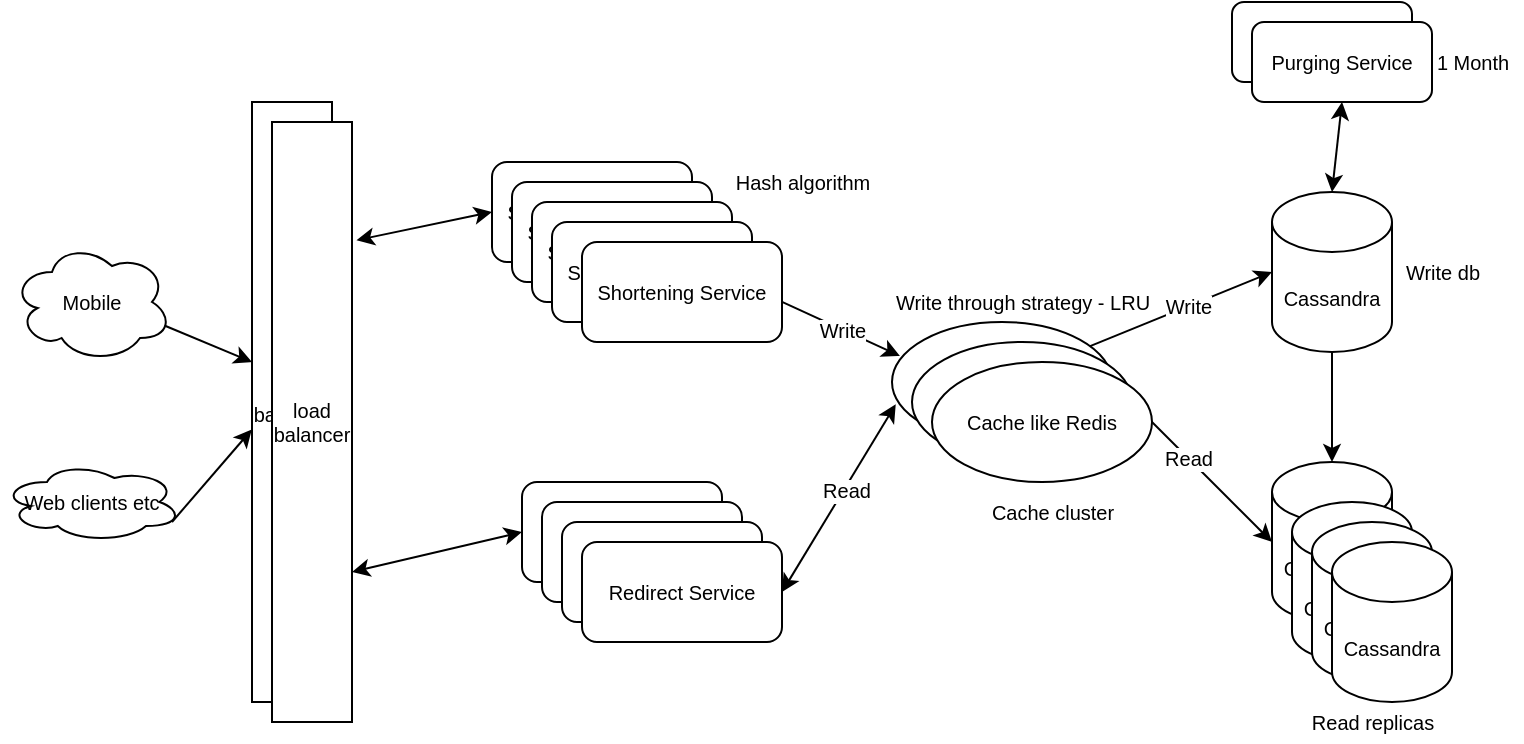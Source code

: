 <mxfile version="15.9.3" type="github">
  <diagram id="C5RBs43oDa-KdzZeNtuy" name="Page-1">
    <mxGraphModel dx="895" dy="583" grid="1" gridSize="10" guides="1" tooltips="1" connect="1" arrows="1" fold="1" page="1" pageScale="1" pageWidth="827" pageHeight="1169" math="0" shadow="0">
      <root>
        <mxCell id="WIyWlLk6GJQsqaUBKTNV-0" />
        <mxCell id="WIyWlLk6GJQsqaUBKTNV-1" parent="WIyWlLk6GJQsqaUBKTNV-0" />
        <mxCell id="ySn6C3Ql4K5Sra8jGcaf-0" value="&lt;font style=&quot;font-size: 10px&quot;&gt;Web clients etc&lt;/font&gt;" style="ellipse;shape=cloud;whiteSpace=wrap;html=1;" parent="WIyWlLk6GJQsqaUBKTNV-1" vertex="1">
          <mxGeometry x="5" y="240" width="90" height="40" as="geometry" />
        </mxCell>
        <mxCell id="ySn6C3Ql4K5Sra8jGcaf-1" value="&lt;font style=&quot;font-size: 10px&quot;&gt;Mobile&lt;/font&gt;" style="ellipse;shape=cloud;whiteSpace=wrap;html=1;" parent="WIyWlLk6GJQsqaUBKTNV-1" vertex="1">
          <mxGeometry x="10" y="130" width="80" height="60" as="geometry" />
        </mxCell>
        <mxCell id="ySn6C3Ql4K5Sra8jGcaf-4" value="load balancer" style="rounded=0;whiteSpace=wrap;html=1;fontSize=10;" parent="WIyWlLk6GJQsqaUBKTNV-1" vertex="1">
          <mxGeometry x="130" y="60" width="40" height="300" as="geometry" />
        </mxCell>
        <mxCell id="ySn6C3Ql4K5Sra8jGcaf-5" value="" style="endArrow=classic;html=1;rounded=0;fontSize=10;exitX=0.96;exitY=0.7;exitDx=0;exitDy=0;exitPerimeter=0;" parent="WIyWlLk6GJQsqaUBKTNV-1" source="ySn6C3Ql4K5Sra8jGcaf-1" edge="1">
          <mxGeometry width="50" height="50" relative="1" as="geometry">
            <mxPoint x="90" y="130" as="sourcePoint" />
            <mxPoint x="130" y="190" as="targetPoint" />
          </mxGeometry>
        </mxCell>
        <mxCell id="ySn6C3Ql4K5Sra8jGcaf-6" value="" style="endArrow=classic;html=1;rounded=0;fontSize=10;entryX=-0.003;entryY=0.546;entryDx=0;entryDy=0;entryPerimeter=0;" parent="WIyWlLk6GJQsqaUBKTNV-1" target="ySn6C3Ql4K5Sra8jGcaf-4" edge="1">
          <mxGeometry width="50" height="50" relative="1" as="geometry">
            <mxPoint x="90" y="270" as="sourcePoint" />
            <mxPoint x="140" y="220" as="targetPoint" />
          </mxGeometry>
        </mxCell>
        <mxCell id="ySn6C3Ql4K5Sra8jGcaf-7" value="Shortening Service" style="rounded=1;whiteSpace=wrap;html=1;fontSize=10;" parent="WIyWlLk6GJQsqaUBKTNV-1" vertex="1">
          <mxGeometry x="250" y="90" width="100" height="50" as="geometry" />
        </mxCell>
        <mxCell id="ySn6C3Ql4K5Sra8jGcaf-8" value="Shortening Service" style="rounded=1;whiteSpace=wrap;html=1;fontSize=10;" parent="WIyWlLk6GJQsqaUBKTNV-1" vertex="1">
          <mxGeometry x="260" y="100" width="100" height="50" as="geometry" />
        </mxCell>
        <mxCell id="ySn6C3Ql4K5Sra8jGcaf-9" value="Shortening Service" style="rounded=1;whiteSpace=wrap;html=1;fontSize=10;" parent="WIyWlLk6GJQsqaUBKTNV-1" vertex="1">
          <mxGeometry x="270" y="110" width="100" height="50" as="geometry" />
        </mxCell>
        <mxCell id="ySn6C3Ql4K5Sra8jGcaf-10" value="Shortening Service" style="rounded=1;whiteSpace=wrap;html=1;fontSize=10;" parent="WIyWlLk6GJQsqaUBKTNV-1" vertex="1">
          <mxGeometry x="280" y="120" width="100" height="50" as="geometry" />
        </mxCell>
        <mxCell id="ySn6C3Ql4K5Sra8jGcaf-11" value="Cassandra" style="shape=cylinder3;whiteSpace=wrap;html=1;boundedLbl=1;backgroundOutline=1;size=15;fontSize=10;" parent="WIyWlLk6GJQsqaUBKTNV-1" vertex="1">
          <mxGeometry x="640" y="105" width="60" height="80" as="geometry" />
        </mxCell>
        <mxCell id="ySn6C3Ql4K5Sra8jGcaf-12" value="Cassandra" style="shape=cylinder3;whiteSpace=wrap;html=1;boundedLbl=1;backgroundOutline=1;size=15;fontSize=10;" parent="WIyWlLk6GJQsqaUBKTNV-1" vertex="1">
          <mxGeometry x="640" y="240" width="60" height="80" as="geometry" />
        </mxCell>
        <mxCell id="ySn6C3Ql4K5Sra8jGcaf-13" value="Cassandra" style="shape=cylinder3;whiteSpace=wrap;html=1;boundedLbl=1;backgroundOutline=1;size=15;fontSize=10;" parent="WIyWlLk6GJQsqaUBKTNV-1" vertex="1">
          <mxGeometry x="650" y="260" width="60" height="80" as="geometry" />
        </mxCell>
        <mxCell id="ySn6C3Ql4K5Sra8jGcaf-14" value="Cassandra" style="shape=cylinder3;whiteSpace=wrap;html=1;boundedLbl=1;backgroundOutline=1;size=15;fontSize=10;" parent="WIyWlLk6GJQsqaUBKTNV-1" vertex="1">
          <mxGeometry x="660" y="270" width="60" height="80" as="geometry" />
        </mxCell>
        <mxCell id="ySn6C3Ql4K5Sra8jGcaf-15" value="Cassandra" style="shape=cylinder3;whiteSpace=wrap;html=1;boundedLbl=1;backgroundOutline=1;size=15;fontSize=10;" parent="WIyWlLk6GJQsqaUBKTNV-1" vertex="1">
          <mxGeometry x="670" y="280" width="60" height="80" as="geometry" />
        </mxCell>
        <mxCell id="ySn6C3Ql4K5Sra8jGcaf-17" value="Read replicas" style="text;html=1;resizable=0;autosize=1;align=center;verticalAlign=middle;points=[];fillColor=none;strokeColor=none;rounded=0;fontSize=10;" parent="WIyWlLk6GJQsqaUBKTNV-1" vertex="1">
          <mxGeometry x="650" y="360" width="80" height="20" as="geometry" />
        </mxCell>
        <mxCell id="ySn6C3Ql4K5Sra8jGcaf-19" value="Write db" style="text;html=1;resizable=0;autosize=1;align=center;verticalAlign=middle;points=[];fillColor=none;strokeColor=none;rounded=0;fontSize=10;" parent="WIyWlLk6GJQsqaUBKTNV-1" vertex="1">
          <mxGeometry x="700" y="135" width="50" height="20" as="geometry" />
        </mxCell>
        <mxCell id="ySn6C3Ql4K5Sra8jGcaf-20" value="" style="endArrow=classic;html=1;rounded=0;fontSize=10;entryX=0.5;entryY=0;entryDx=0;entryDy=0;exitX=0.5;exitY=1;exitDx=0;exitDy=0;exitPerimeter=0;entryPerimeter=0;" parent="WIyWlLk6GJQsqaUBKTNV-1" source="ySn6C3Ql4K5Sra8jGcaf-11" target="ySn6C3Ql4K5Sra8jGcaf-12" edge="1">
          <mxGeometry width="50" height="50" relative="1" as="geometry">
            <mxPoint x="670" y="210" as="sourcePoint" />
            <mxPoint x="730" y="160" as="targetPoint" />
          </mxGeometry>
        </mxCell>
        <mxCell id="ySn6C3Ql4K5Sra8jGcaf-21" value="Cache like Redis" style="ellipse;whiteSpace=wrap;html=1;fontSize=10;" parent="WIyWlLk6GJQsqaUBKTNV-1" vertex="1">
          <mxGeometry x="450" y="170" width="110" height="60" as="geometry" />
        </mxCell>
        <mxCell id="ySn6C3Ql4K5Sra8jGcaf-22" value="Write through strategy - LRU" style="text;html=1;resizable=0;autosize=1;align=center;verticalAlign=middle;points=[];fillColor=none;strokeColor=none;rounded=0;fontSize=10;" parent="WIyWlLk6GJQsqaUBKTNV-1" vertex="1">
          <mxGeometry x="445" y="150" width="140" height="20" as="geometry" />
        </mxCell>
        <mxCell id="9i1qgNekyrofTj8gUUyd-0" value="Redirect Service" style="rounded=1;whiteSpace=wrap;html=1;fontSize=10;" vertex="1" parent="WIyWlLk6GJQsqaUBKTNV-1">
          <mxGeometry x="265" y="250" width="100" height="50" as="geometry" />
        </mxCell>
        <mxCell id="9i1qgNekyrofTj8gUUyd-1" value="Redirect Service" style="rounded=1;whiteSpace=wrap;html=1;fontSize=10;" vertex="1" parent="WIyWlLk6GJQsqaUBKTNV-1">
          <mxGeometry x="275" y="260" width="100" height="50" as="geometry" />
        </mxCell>
        <mxCell id="9i1qgNekyrofTj8gUUyd-2" value="Redirect Service" style="rounded=1;whiteSpace=wrap;html=1;fontSize=10;" vertex="1" parent="WIyWlLk6GJQsqaUBKTNV-1">
          <mxGeometry x="285" y="270" width="100" height="50" as="geometry" />
        </mxCell>
        <mxCell id="9i1qgNekyrofTj8gUUyd-3" value="Redirect Service" style="rounded=1;whiteSpace=wrap;html=1;fontSize=10;" vertex="1" parent="WIyWlLk6GJQsqaUBKTNV-1">
          <mxGeometry x="295" y="280" width="100" height="50" as="geometry" />
        </mxCell>
        <mxCell id="9i1qgNekyrofTj8gUUyd-9" value="" style="endArrow=classic;startArrow=classic;html=1;rounded=0;fontSize=10;entryX=0;entryY=0.5;entryDx=0;entryDy=0;exitX=1.056;exitY=0.197;exitDx=0;exitDy=0;exitPerimeter=0;" edge="1" parent="WIyWlLk6GJQsqaUBKTNV-1" source="9i1qgNekyrofTj8gUUyd-36" target="ySn6C3Ql4K5Sra8jGcaf-7">
          <mxGeometry width="50" height="50" relative="1" as="geometry">
            <mxPoint x="180" y="190" as="sourcePoint" />
            <mxPoint x="280" y="190" as="targetPoint" />
          </mxGeometry>
        </mxCell>
        <mxCell id="9i1qgNekyrofTj8gUUyd-10" value="" style="endArrow=classic;startArrow=classic;html=1;rounded=0;fontSize=10;exitX=1;exitY=0.75;exitDx=0;exitDy=0;entryX=0;entryY=0.5;entryDx=0;entryDy=0;" edge="1" parent="WIyWlLk6GJQsqaUBKTNV-1" source="9i1qgNekyrofTj8gUUyd-36" target="9i1qgNekyrofTj8gUUyd-0">
          <mxGeometry width="50" height="50" relative="1" as="geometry">
            <mxPoint x="170.0" y="230.0" as="sourcePoint" />
            <mxPoint x="228" y="260" as="targetPoint" />
          </mxGeometry>
        </mxCell>
        <mxCell id="9i1qgNekyrofTj8gUUyd-13" value="" style="endArrow=classic;html=1;rounded=0;fontSize=10;entryX=0;entryY=0.5;entryDx=0;entryDy=0;entryPerimeter=0;" edge="1" parent="WIyWlLk6GJQsqaUBKTNV-1" source="ySn6C3Ql4K5Sra8jGcaf-21" target="ySn6C3Ql4K5Sra8jGcaf-11">
          <mxGeometry width="50" height="50" relative="1" as="geometry">
            <mxPoint x="570" y="180" as="sourcePoint" />
            <mxPoint x="570" y="210" as="targetPoint" />
          </mxGeometry>
        </mxCell>
        <mxCell id="9i1qgNekyrofTj8gUUyd-14" value="Write" style="edgeLabel;html=1;align=center;verticalAlign=middle;resizable=0;points=[];fontSize=10;" vertex="1" connectable="0" parent="9i1qgNekyrofTj8gUUyd-13">
          <mxGeometry x="0.072" relative="1" as="geometry">
            <mxPoint as="offset" />
          </mxGeometry>
        </mxCell>
        <mxCell id="9i1qgNekyrofTj8gUUyd-17" value="Cache cluster" style="text;html=1;resizable=0;autosize=1;align=center;verticalAlign=middle;points=[];fillColor=none;strokeColor=none;rounded=0;fontSize=10;" vertex="1" parent="WIyWlLk6GJQsqaUBKTNV-1">
          <mxGeometry x="490" y="255" width="80" height="20" as="geometry" />
        </mxCell>
        <mxCell id="9i1qgNekyrofTj8gUUyd-18" value="" style="endArrow=classic;startArrow=classic;html=1;rounded=0;fontSize=10;exitX=1;exitY=0.5;exitDx=0;exitDy=0;entryX=0.017;entryY=0.686;entryDx=0;entryDy=0;entryPerimeter=0;" edge="1" parent="WIyWlLk6GJQsqaUBKTNV-1" source="9i1qgNekyrofTj8gUUyd-3" target="ySn6C3Ql4K5Sra8jGcaf-21">
          <mxGeometry width="50" height="50" relative="1" as="geometry">
            <mxPoint x="407.6" y="308.4" as="sourcePoint" />
            <mxPoint x="428" y="285" as="targetPoint" />
          </mxGeometry>
        </mxCell>
        <mxCell id="9i1qgNekyrofTj8gUUyd-22" value="Read" style="edgeLabel;html=1;align=center;verticalAlign=middle;resizable=0;points=[];fontSize=10;" vertex="1" connectable="0" parent="9i1qgNekyrofTj8gUUyd-18">
          <mxGeometry x="0.093" y="-1" relative="1" as="geometry">
            <mxPoint as="offset" />
          </mxGeometry>
        </mxCell>
        <mxCell id="9i1qgNekyrofTj8gUUyd-20" value="Write" style="endArrow=classic;html=1;rounded=0;fontSize=10;entryX=0.036;entryY=0.283;entryDx=0;entryDy=0;entryPerimeter=0;exitX=1.003;exitY=0.602;exitDx=0;exitDy=0;exitPerimeter=0;" edge="1" parent="WIyWlLk6GJQsqaUBKTNV-1" source="9i1qgNekyrofTj8gUUyd-37" target="ySn6C3Ql4K5Sra8jGcaf-21">
          <mxGeometry width="50" height="50" relative="1" as="geometry">
            <mxPoint x="400" y="150" as="sourcePoint" />
            <mxPoint x="340.0" y="51.16" as="targetPoint" />
          </mxGeometry>
        </mxCell>
        <mxCell id="9i1qgNekyrofTj8gUUyd-21" value="" style="endArrow=classic;startArrow=classic;html=1;rounded=0;fontSize=10;exitX=1;exitY=0.5;exitDx=0;exitDy=0;entryX=0;entryY=0.5;entryDx=0;entryDy=0;entryPerimeter=0;" edge="1" parent="WIyWlLk6GJQsqaUBKTNV-1" source="ySn6C3Ql4K5Sra8jGcaf-21" target="ySn6C3Ql4K5Sra8jGcaf-12">
          <mxGeometry width="50" height="50" relative="1" as="geometry">
            <mxPoint x="545" y="200.0" as="sourcePoint" />
            <mxPoint x="603" y="230" as="targetPoint" />
            <Array as="points" />
          </mxGeometry>
        </mxCell>
        <mxCell id="9i1qgNekyrofTj8gUUyd-23" value="Read" style="edgeLabel;html=1;align=center;verticalAlign=middle;resizable=0;points=[];fontSize=10;" vertex="1" connectable="0" parent="9i1qgNekyrofTj8gUUyd-21">
          <mxGeometry x="-0.051" relative="1" as="geometry">
            <mxPoint as="offset" />
          </mxGeometry>
        </mxCell>
        <mxCell id="9i1qgNekyrofTj8gUUyd-24" value="Cache like Redis" style="ellipse;whiteSpace=wrap;html=1;fontSize=10;" vertex="1" parent="WIyWlLk6GJQsqaUBKTNV-1">
          <mxGeometry x="460" y="180" width="110" height="60" as="geometry" />
        </mxCell>
        <mxCell id="9i1qgNekyrofTj8gUUyd-25" value="Cache like Redis" style="ellipse;whiteSpace=wrap;html=1;fontSize=10;" vertex="1" parent="WIyWlLk6GJQsqaUBKTNV-1">
          <mxGeometry x="470" y="190" width="110" height="60" as="geometry" />
        </mxCell>
        <mxCell id="9i1qgNekyrofTj8gUUyd-32" value="Purging Service" style="rounded=1;whiteSpace=wrap;html=1;fontSize=10;" vertex="1" parent="WIyWlLk6GJQsqaUBKTNV-1">
          <mxGeometry x="620" y="10" width="90" height="40" as="geometry" />
        </mxCell>
        <mxCell id="9i1qgNekyrofTj8gUUyd-33" value="Purging Service" style="rounded=1;whiteSpace=wrap;html=1;fontSize=10;" vertex="1" parent="WIyWlLk6GJQsqaUBKTNV-1">
          <mxGeometry x="630" y="20" width="90" height="40" as="geometry" />
        </mxCell>
        <mxCell id="9i1qgNekyrofTj8gUUyd-34" value="" style="endArrow=classic;startArrow=classic;html=1;rounded=0;fontSize=10;entryX=0.5;entryY=0;entryDx=0;entryDy=0;exitX=0.5;exitY=1;exitDx=0;exitDy=0;entryPerimeter=0;" edge="1" parent="WIyWlLk6GJQsqaUBKTNV-1" source="9i1qgNekyrofTj8gUUyd-33" target="ySn6C3Ql4K5Sra8jGcaf-11">
          <mxGeometry width="50" height="50" relative="1" as="geometry">
            <mxPoint x="650.0" y="70.0" as="sourcePoint" />
            <mxPoint x="707.64" y="77.6" as="targetPoint" />
          </mxGeometry>
        </mxCell>
        <mxCell id="9i1qgNekyrofTj8gUUyd-35" value="1 Month" style="text;html=1;align=center;verticalAlign=middle;resizable=0;points=[];autosize=1;strokeColor=none;fillColor=none;fontSize=10;" vertex="1" parent="WIyWlLk6GJQsqaUBKTNV-1">
          <mxGeometry x="715" y="30" width="50" height="20" as="geometry" />
        </mxCell>
        <mxCell id="9i1qgNekyrofTj8gUUyd-36" value="load balancer" style="rounded=0;whiteSpace=wrap;html=1;fontSize=10;" vertex="1" parent="WIyWlLk6GJQsqaUBKTNV-1">
          <mxGeometry x="140" y="70" width="40" height="300" as="geometry" />
        </mxCell>
        <mxCell id="9i1qgNekyrofTj8gUUyd-37" value="Shortening Service" style="rounded=1;whiteSpace=wrap;html=1;fontSize=10;" vertex="1" parent="WIyWlLk6GJQsqaUBKTNV-1">
          <mxGeometry x="295" y="130" width="100" height="50" as="geometry" />
        </mxCell>
        <mxCell id="9i1qgNekyrofTj8gUUyd-38" value="Hash algorithm" style="text;html=1;align=center;verticalAlign=middle;resizable=0;points=[];autosize=1;strokeColor=none;fillColor=none;fontSize=10;" vertex="1" parent="WIyWlLk6GJQsqaUBKTNV-1">
          <mxGeometry x="365" y="90" width="80" height="20" as="geometry" />
        </mxCell>
      </root>
    </mxGraphModel>
  </diagram>
</mxfile>
